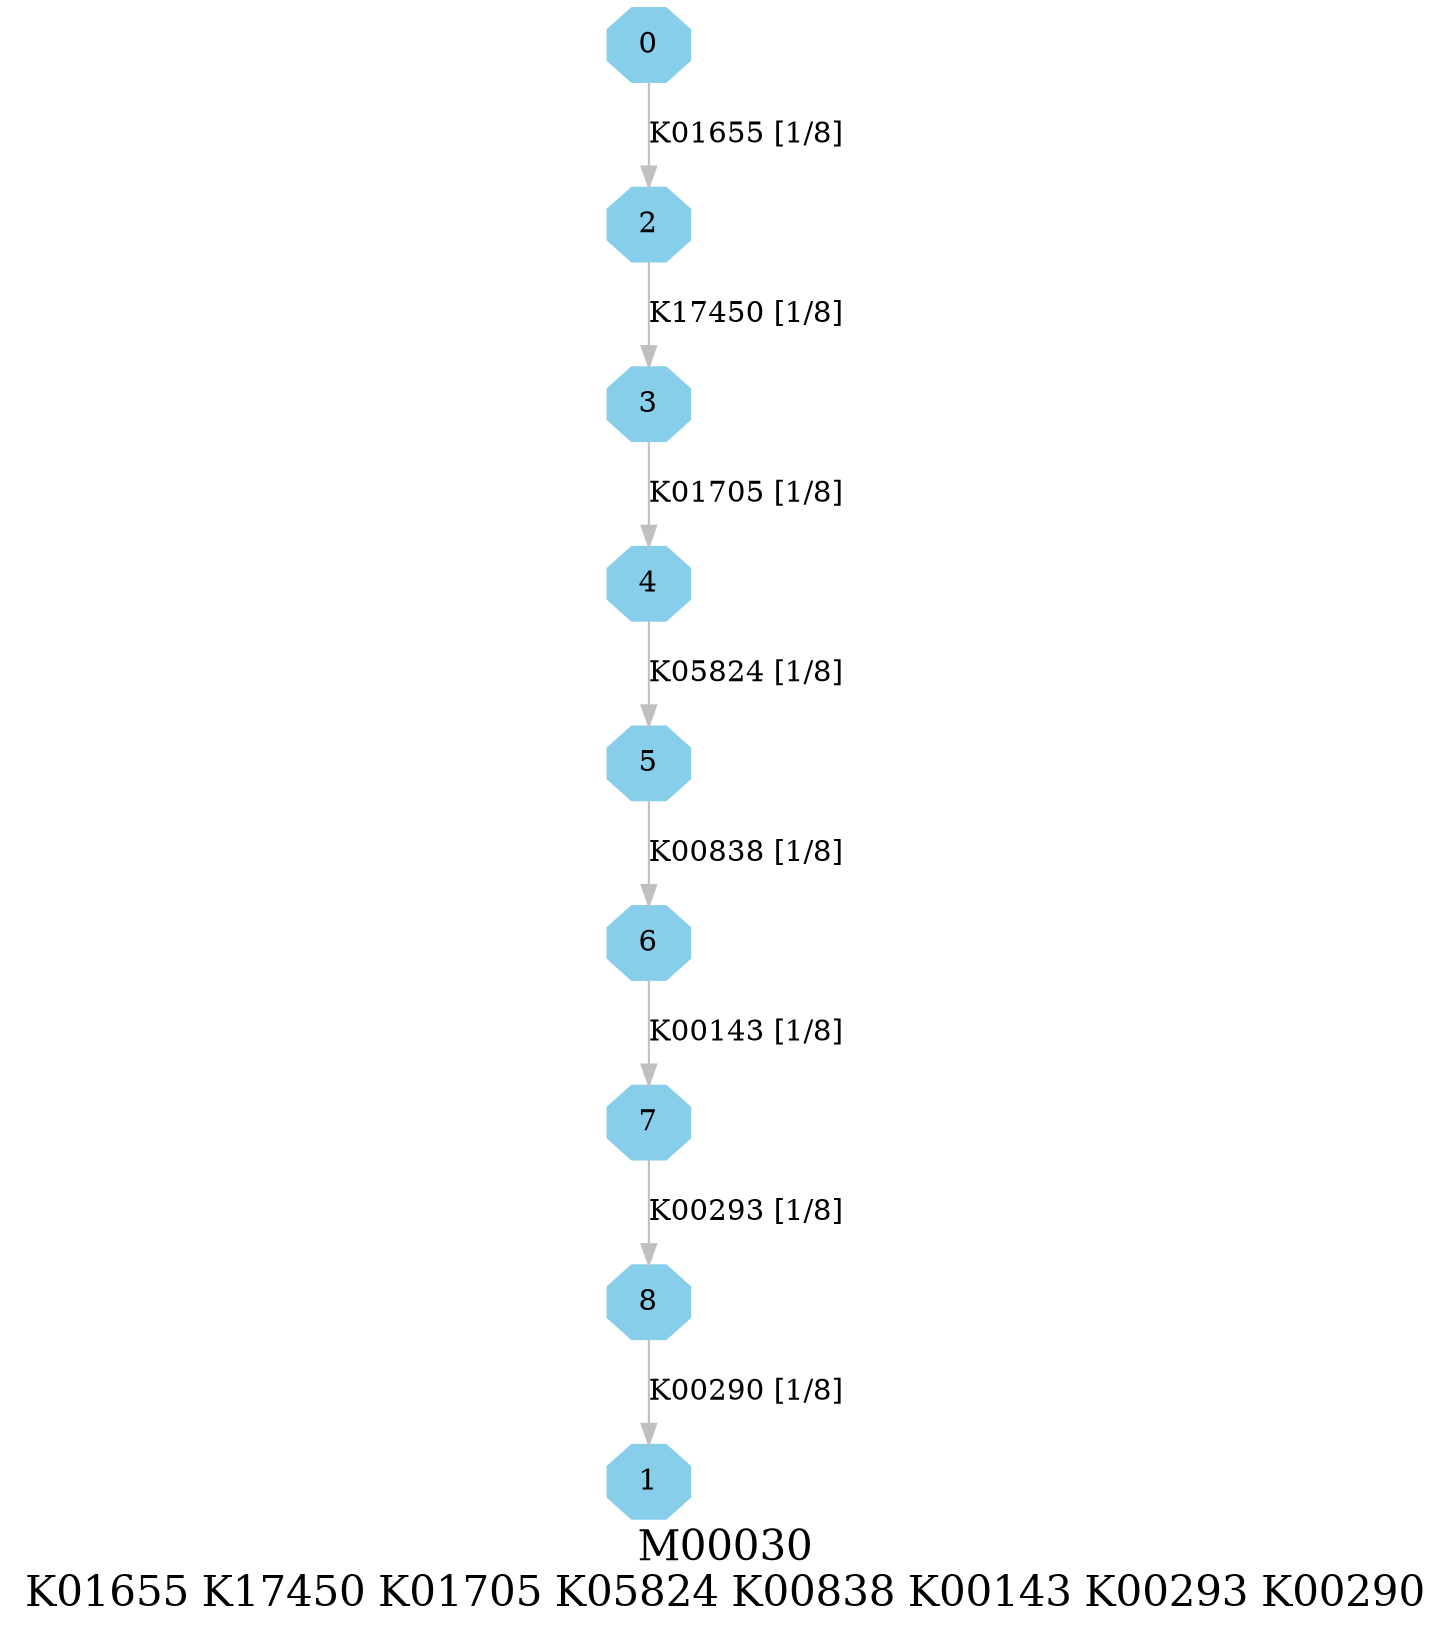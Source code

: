 digraph G {
graph [label="M00030
K01655 K17450 K01705 K05824 K00838 K00143 K00293 K00290",fontsize=20];
node [shape=box,style=filled];
edge [len=3,color=grey];
{node [width=.3,height=.3,shape=octagon,style=filled,color=skyblue] 0 1 2 3 4 5 6 7 8 }
0 -> 2 [label="K01655 [1/8]"];
2 -> 3 [label="K17450 [1/8]"];
3 -> 4 [label="K01705 [1/8]"];
4 -> 5 [label="K05824 [1/8]"];
5 -> 6 [label="K00838 [1/8]"];
6 -> 7 [label="K00143 [1/8]"];
7 -> 8 [label="K00293 [1/8]"];
8 -> 1 [label="K00290 [1/8]"];
}